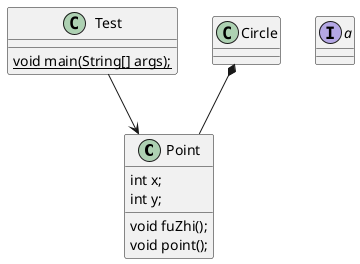 @startuml
'https://plantuml.com/class-diagram

class Point{
    int x;
    int y;
    void fuZhi();
    void point();
}

class Test{
 {static} void main(String[] args);
}

'普通的调用关系
Test --> Point
'组合关系
Circle  *-- Point

interface a{}
@enduml